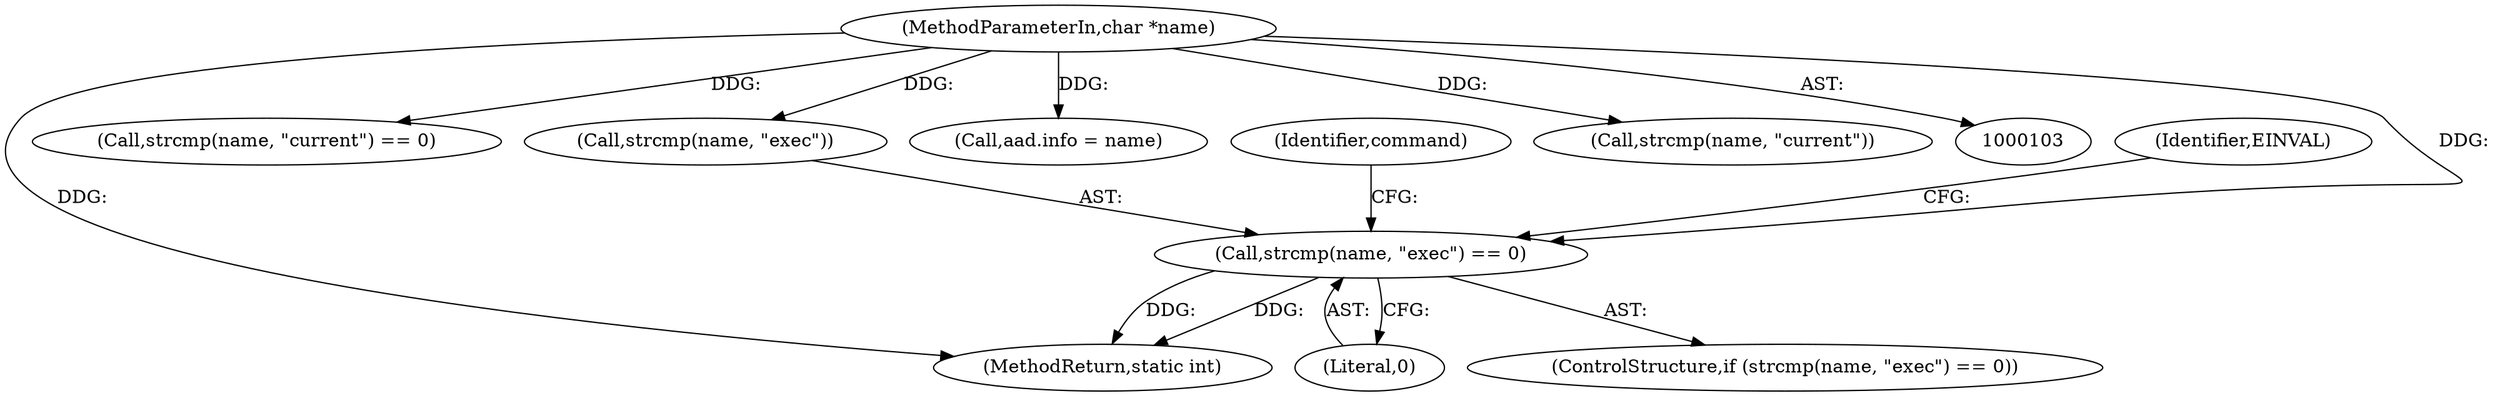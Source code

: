 digraph "0_linux_30a46a4647fd1df9cf52e43bf467f0d9265096ca@API" {
"1000262" [label="(Call,strcmp(name, \"exec\") == 0)"];
"1000105" [label="(MethodParameterIn,char *name)"];
"1000271" [label="(Identifier,command)"];
"1000193" [label="(Call,strcmp(name, \"current\") == 0)"];
"1000105" [label="(MethodParameterIn,char *name)"];
"1000266" [label="(Literal,0)"];
"1000336" [label="(MethodReturn,static int)"];
"1000286" [label="(Identifier,EINVAL)"];
"1000262" [label="(Call,strcmp(name, \"exec\") == 0)"];
"1000261" [label="(ControlStructure,if (strcmp(name, \"exec\") == 0))"];
"1000317" [label="(Call,aad.info = name)"];
"1000263" [label="(Call,strcmp(name, \"exec\"))"];
"1000194" [label="(Call,strcmp(name, \"current\"))"];
"1000262" -> "1000261"  [label="AST: "];
"1000262" -> "1000266"  [label="CFG: "];
"1000263" -> "1000262"  [label="AST: "];
"1000266" -> "1000262"  [label="AST: "];
"1000271" -> "1000262"  [label="CFG: "];
"1000286" -> "1000262"  [label="CFG: "];
"1000262" -> "1000336"  [label="DDG: "];
"1000262" -> "1000336"  [label="DDG: "];
"1000105" -> "1000262"  [label="DDG: "];
"1000105" -> "1000103"  [label="AST: "];
"1000105" -> "1000336"  [label="DDG: "];
"1000105" -> "1000193"  [label="DDG: "];
"1000105" -> "1000194"  [label="DDG: "];
"1000105" -> "1000263"  [label="DDG: "];
"1000105" -> "1000317"  [label="DDG: "];
}
